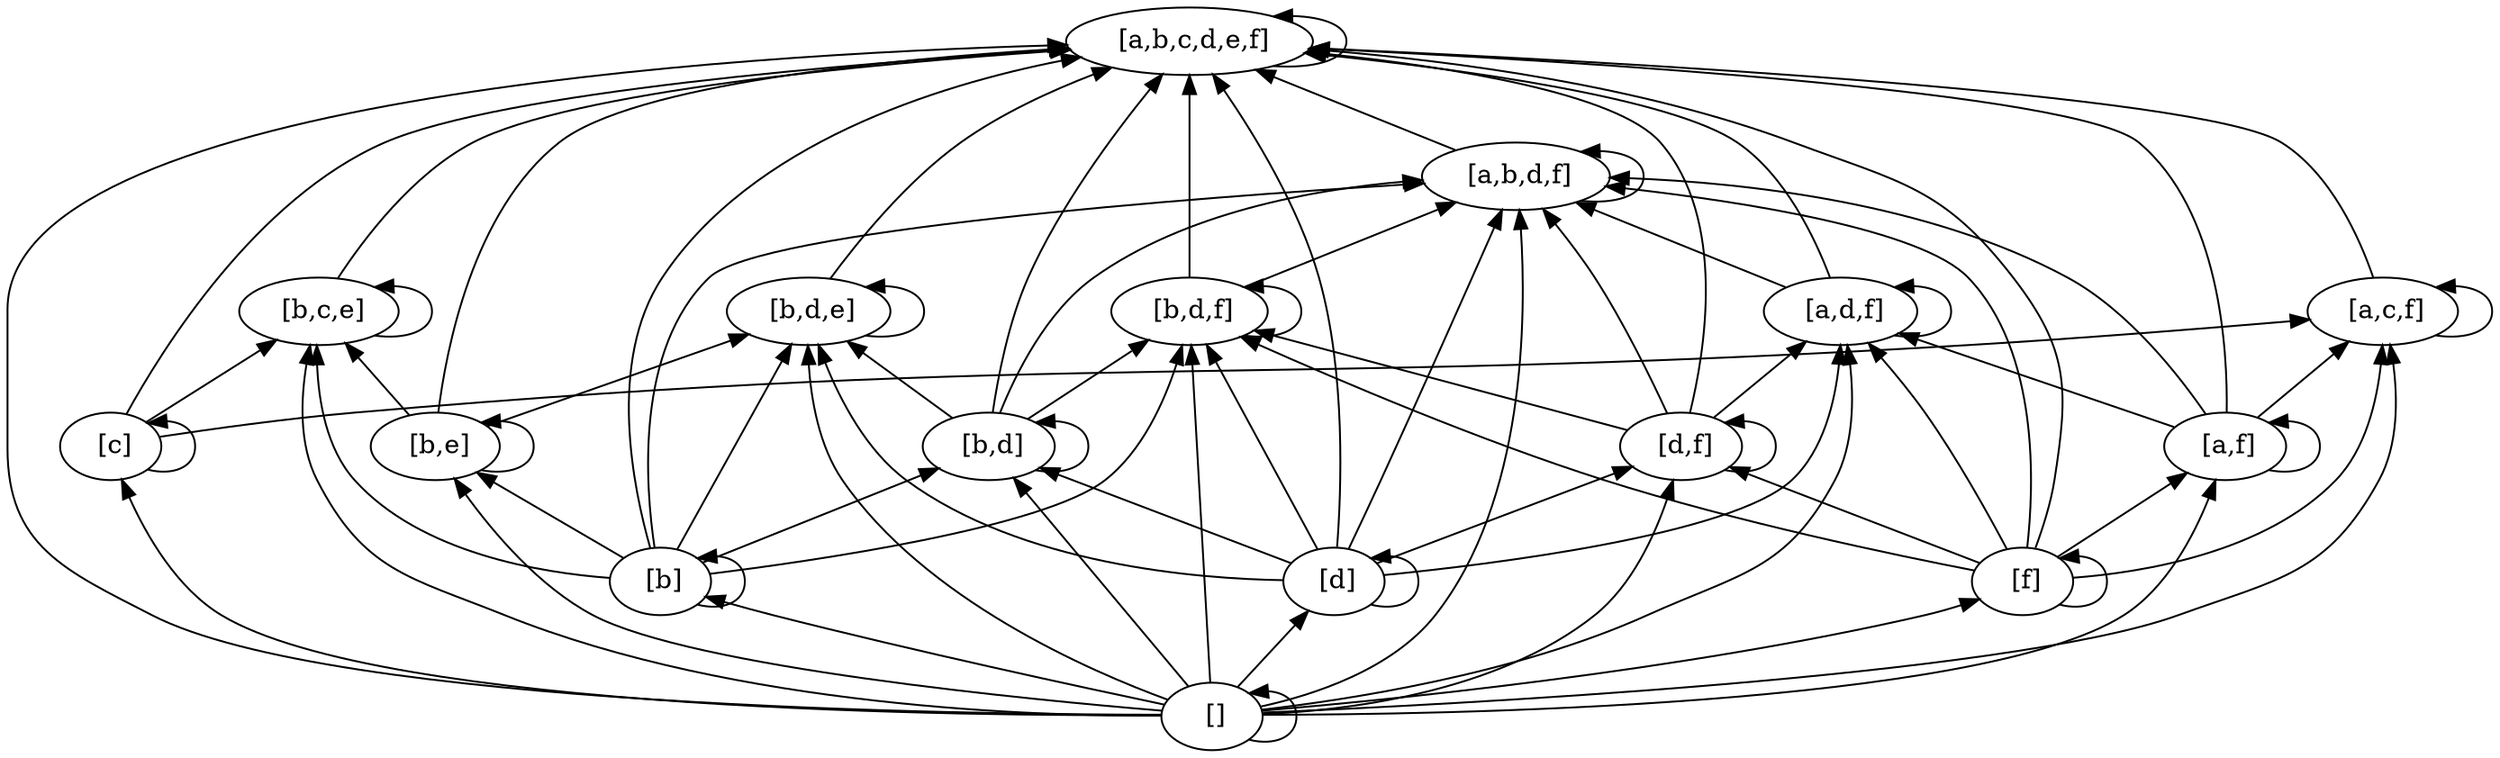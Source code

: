 digraph G {
Graph [rankdir=BT]
9 [label=" []"]
10 [label=" [f]"]
11 [label=" [d]"]
12 [label=" [d,f]"]
13 [label=" [c]"]
14 [label=" [b]"]
15 [label=" [b,e]"]
16 [label=" [b,d]"]
17 [label=" [b,d,f]"]
18 [label=" [b,d,e]"]
19 [label=" [b,c,e]"]
20 [label=" [a,f]"]
21 [label=" [a,d,f]"]
22 [label=" [a,c,f]"]
23 [label=" [a,b,d,f]"]
24 [label=" [a,b,c,d,e,f]"]
9->9
9->10
9->11
9->12
9->13
9->14
9->15
9->16
9->17
9->18
9->19
9->20
9->21
9->22
9->23
9->24
10->10
10->12
10->17
10->20
10->21
10->22
10->23
10->24
11->11
11->12
11->16
11->17
11->18
11->21
11->23
11->24
12->12
12->17
12->21
12->23
12->24
13->13
13->19
13->22
13->24
14->14
14->15
14->16
14->17
14->18
14->19
14->23
14->24
15->15
15->18
15->19
15->24
16->16
16->17
16->18
16->23
16->24
17->17
17->23
17->24
18->18
18->24
19->19
19->24
20->20
20->21
20->22
20->23
20->24
21->21
21->23
21->24
22->22
22->24
23->23
23->24
24->24
}